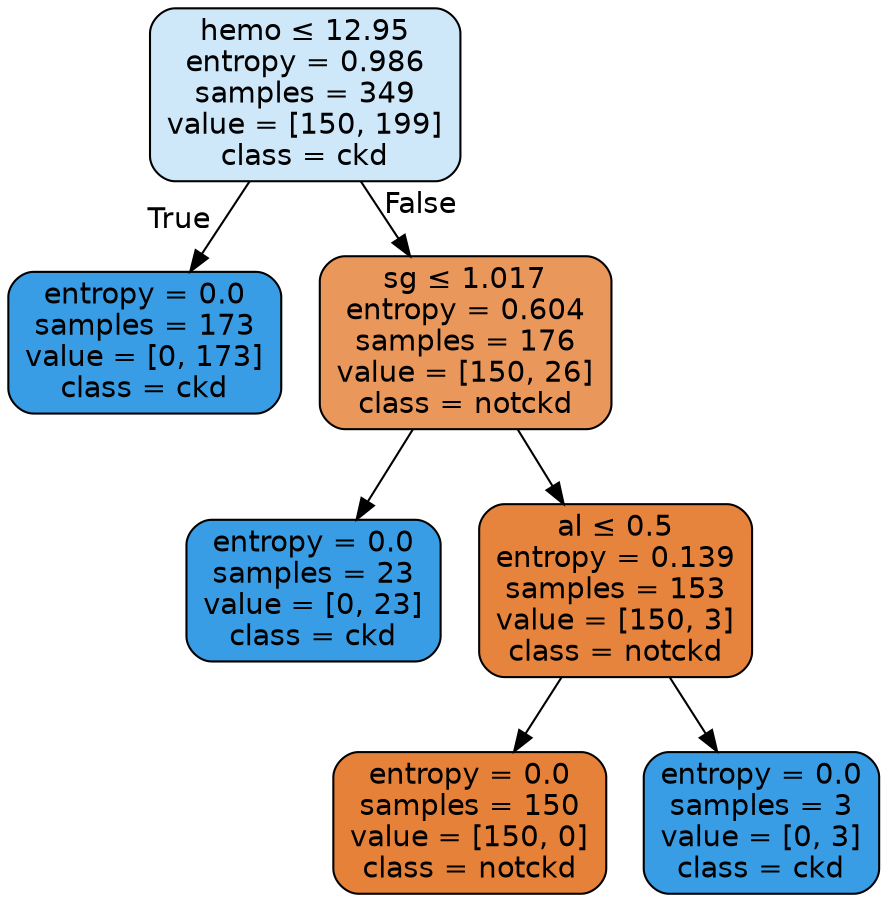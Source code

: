digraph Tree {
node [shape=box, style="filled, rounded", color="black", fontname=helvetica] ;
edge [fontname=helvetica] ;
0 [label=<hemo &le; 12.95<br/>entropy = 0.986<br/>samples = 349<br/>value = [150, 199]<br/>class = ckd>, fillcolor="#cee7f9"] ;
1 [label=<entropy = 0.0<br/>samples = 173<br/>value = [0, 173]<br/>class = ckd>, fillcolor="#399de5"] ;
0 -> 1 [labeldistance=2.5, labelangle=45, headlabel="True"] ;
2 [label=<sg &le; 1.017<br/>entropy = 0.604<br/>samples = 176<br/>value = [150, 26]<br/>class = notckd>, fillcolor="#ea975b"] ;
0 -> 2 [labeldistance=2.5, labelangle=-45, headlabel="False"] ;
3 [label=<entropy = 0.0<br/>samples = 23<br/>value = [0, 23]<br/>class = ckd>, fillcolor="#399de5"] ;
2 -> 3 ;
4 [label=<al &le; 0.5<br/>entropy = 0.139<br/>samples = 153<br/>value = [150, 3]<br/>class = notckd>, fillcolor="#e6843d"] ;
2 -> 4 ;
5 [label=<entropy = 0.0<br/>samples = 150<br/>value = [150, 0]<br/>class = notckd>, fillcolor="#e58139"] ;
4 -> 5 ;
6 [label=<entropy = 0.0<br/>samples = 3<br/>value = [0, 3]<br/>class = ckd>, fillcolor="#399de5"] ;
4 -> 6 ;
}
